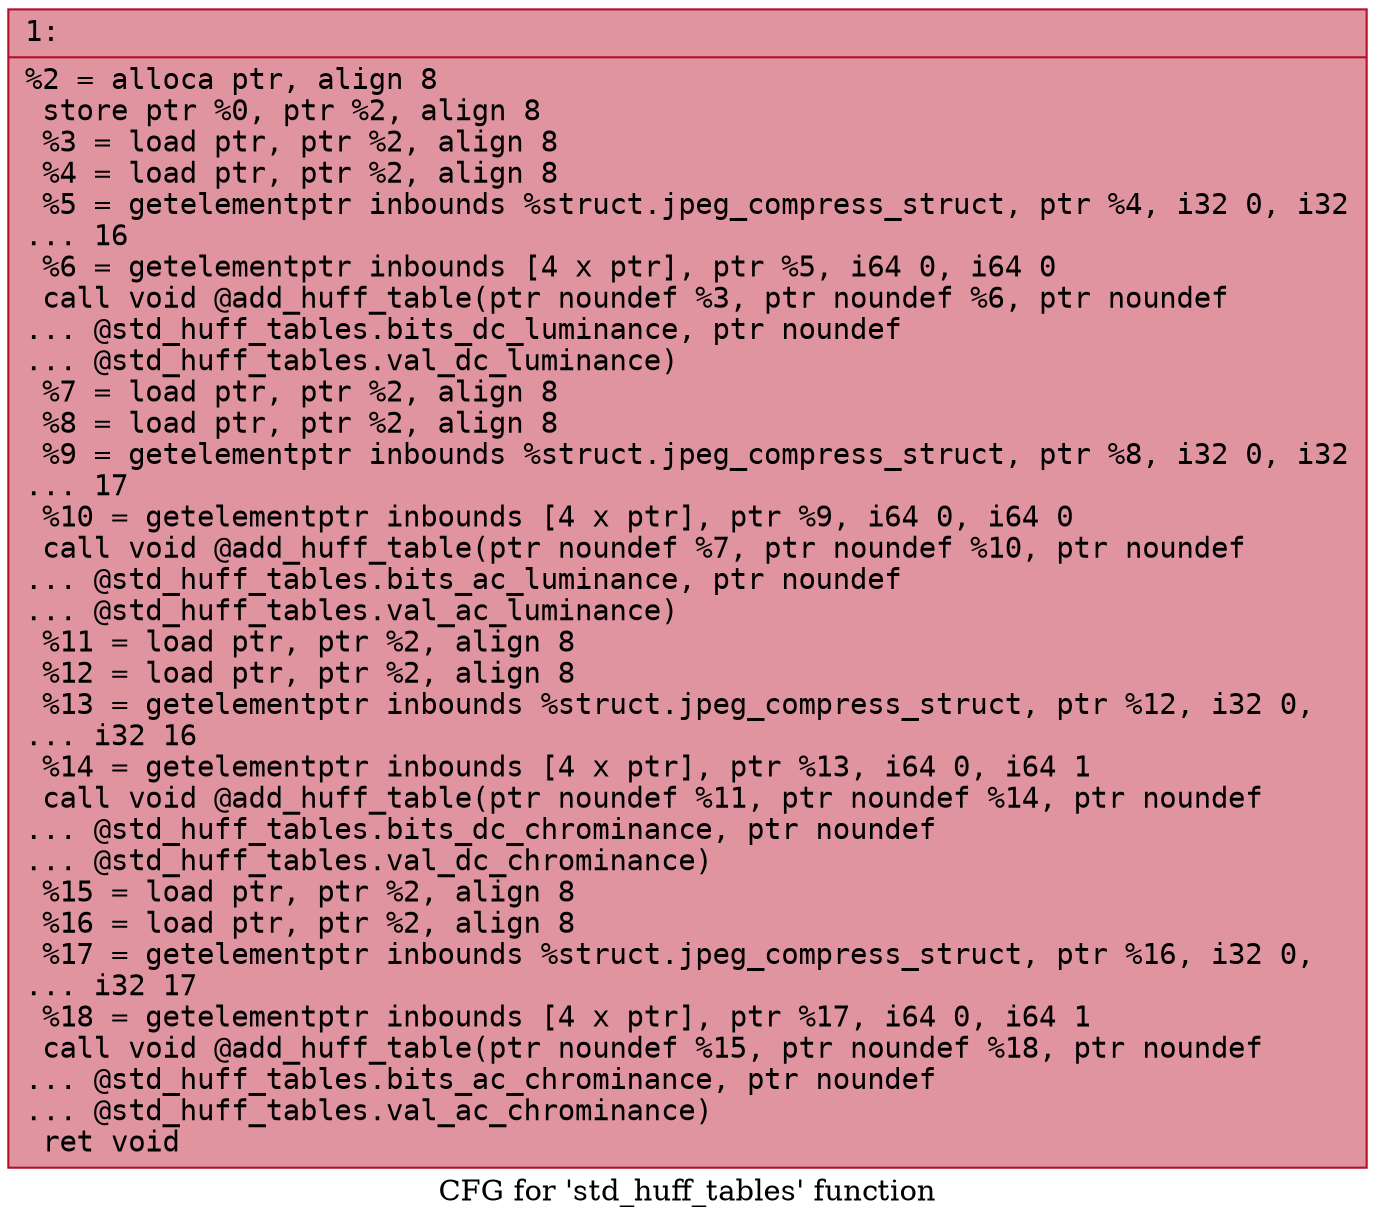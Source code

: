 digraph "CFG for 'std_huff_tables' function" {
	label="CFG for 'std_huff_tables' function";

	Node0x6000025bab70 [shape=record,color="#b70d28ff", style=filled, fillcolor="#b70d2870" fontname="Courier",label="{1:\l|  %2 = alloca ptr, align 8\l  store ptr %0, ptr %2, align 8\l  %3 = load ptr, ptr %2, align 8\l  %4 = load ptr, ptr %2, align 8\l  %5 = getelementptr inbounds %struct.jpeg_compress_struct, ptr %4, i32 0, i32\l... 16\l  %6 = getelementptr inbounds [4 x ptr], ptr %5, i64 0, i64 0\l  call void @add_huff_table(ptr noundef %3, ptr noundef %6, ptr noundef\l... @std_huff_tables.bits_dc_luminance, ptr noundef\l... @std_huff_tables.val_dc_luminance)\l  %7 = load ptr, ptr %2, align 8\l  %8 = load ptr, ptr %2, align 8\l  %9 = getelementptr inbounds %struct.jpeg_compress_struct, ptr %8, i32 0, i32\l... 17\l  %10 = getelementptr inbounds [4 x ptr], ptr %9, i64 0, i64 0\l  call void @add_huff_table(ptr noundef %7, ptr noundef %10, ptr noundef\l... @std_huff_tables.bits_ac_luminance, ptr noundef\l... @std_huff_tables.val_ac_luminance)\l  %11 = load ptr, ptr %2, align 8\l  %12 = load ptr, ptr %2, align 8\l  %13 = getelementptr inbounds %struct.jpeg_compress_struct, ptr %12, i32 0,\l... i32 16\l  %14 = getelementptr inbounds [4 x ptr], ptr %13, i64 0, i64 1\l  call void @add_huff_table(ptr noundef %11, ptr noundef %14, ptr noundef\l... @std_huff_tables.bits_dc_chrominance, ptr noundef\l... @std_huff_tables.val_dc_chrominance)\l  %15 = load ptr, ptr %2, align 8\l  %16 = load ptr, ptr %2, align 8\l  %17 = getelementptr inbounds %struct.jpeg_compress_struct, ptr %16, i32 0,\l... i32 17\l  %18 = getelementptr inbounds [4 x ptr], ptr %17, i64 0, i64 1\l  call void @add_huff_table(ptr noundef %15, ptr noundef %18, ptr noundef\l... @std_huff_tables.bits_ac_chrominance, ptr noundef\l... @std_huff_tables.val_ac_chrominance)\l  ret void\l}"];
}
